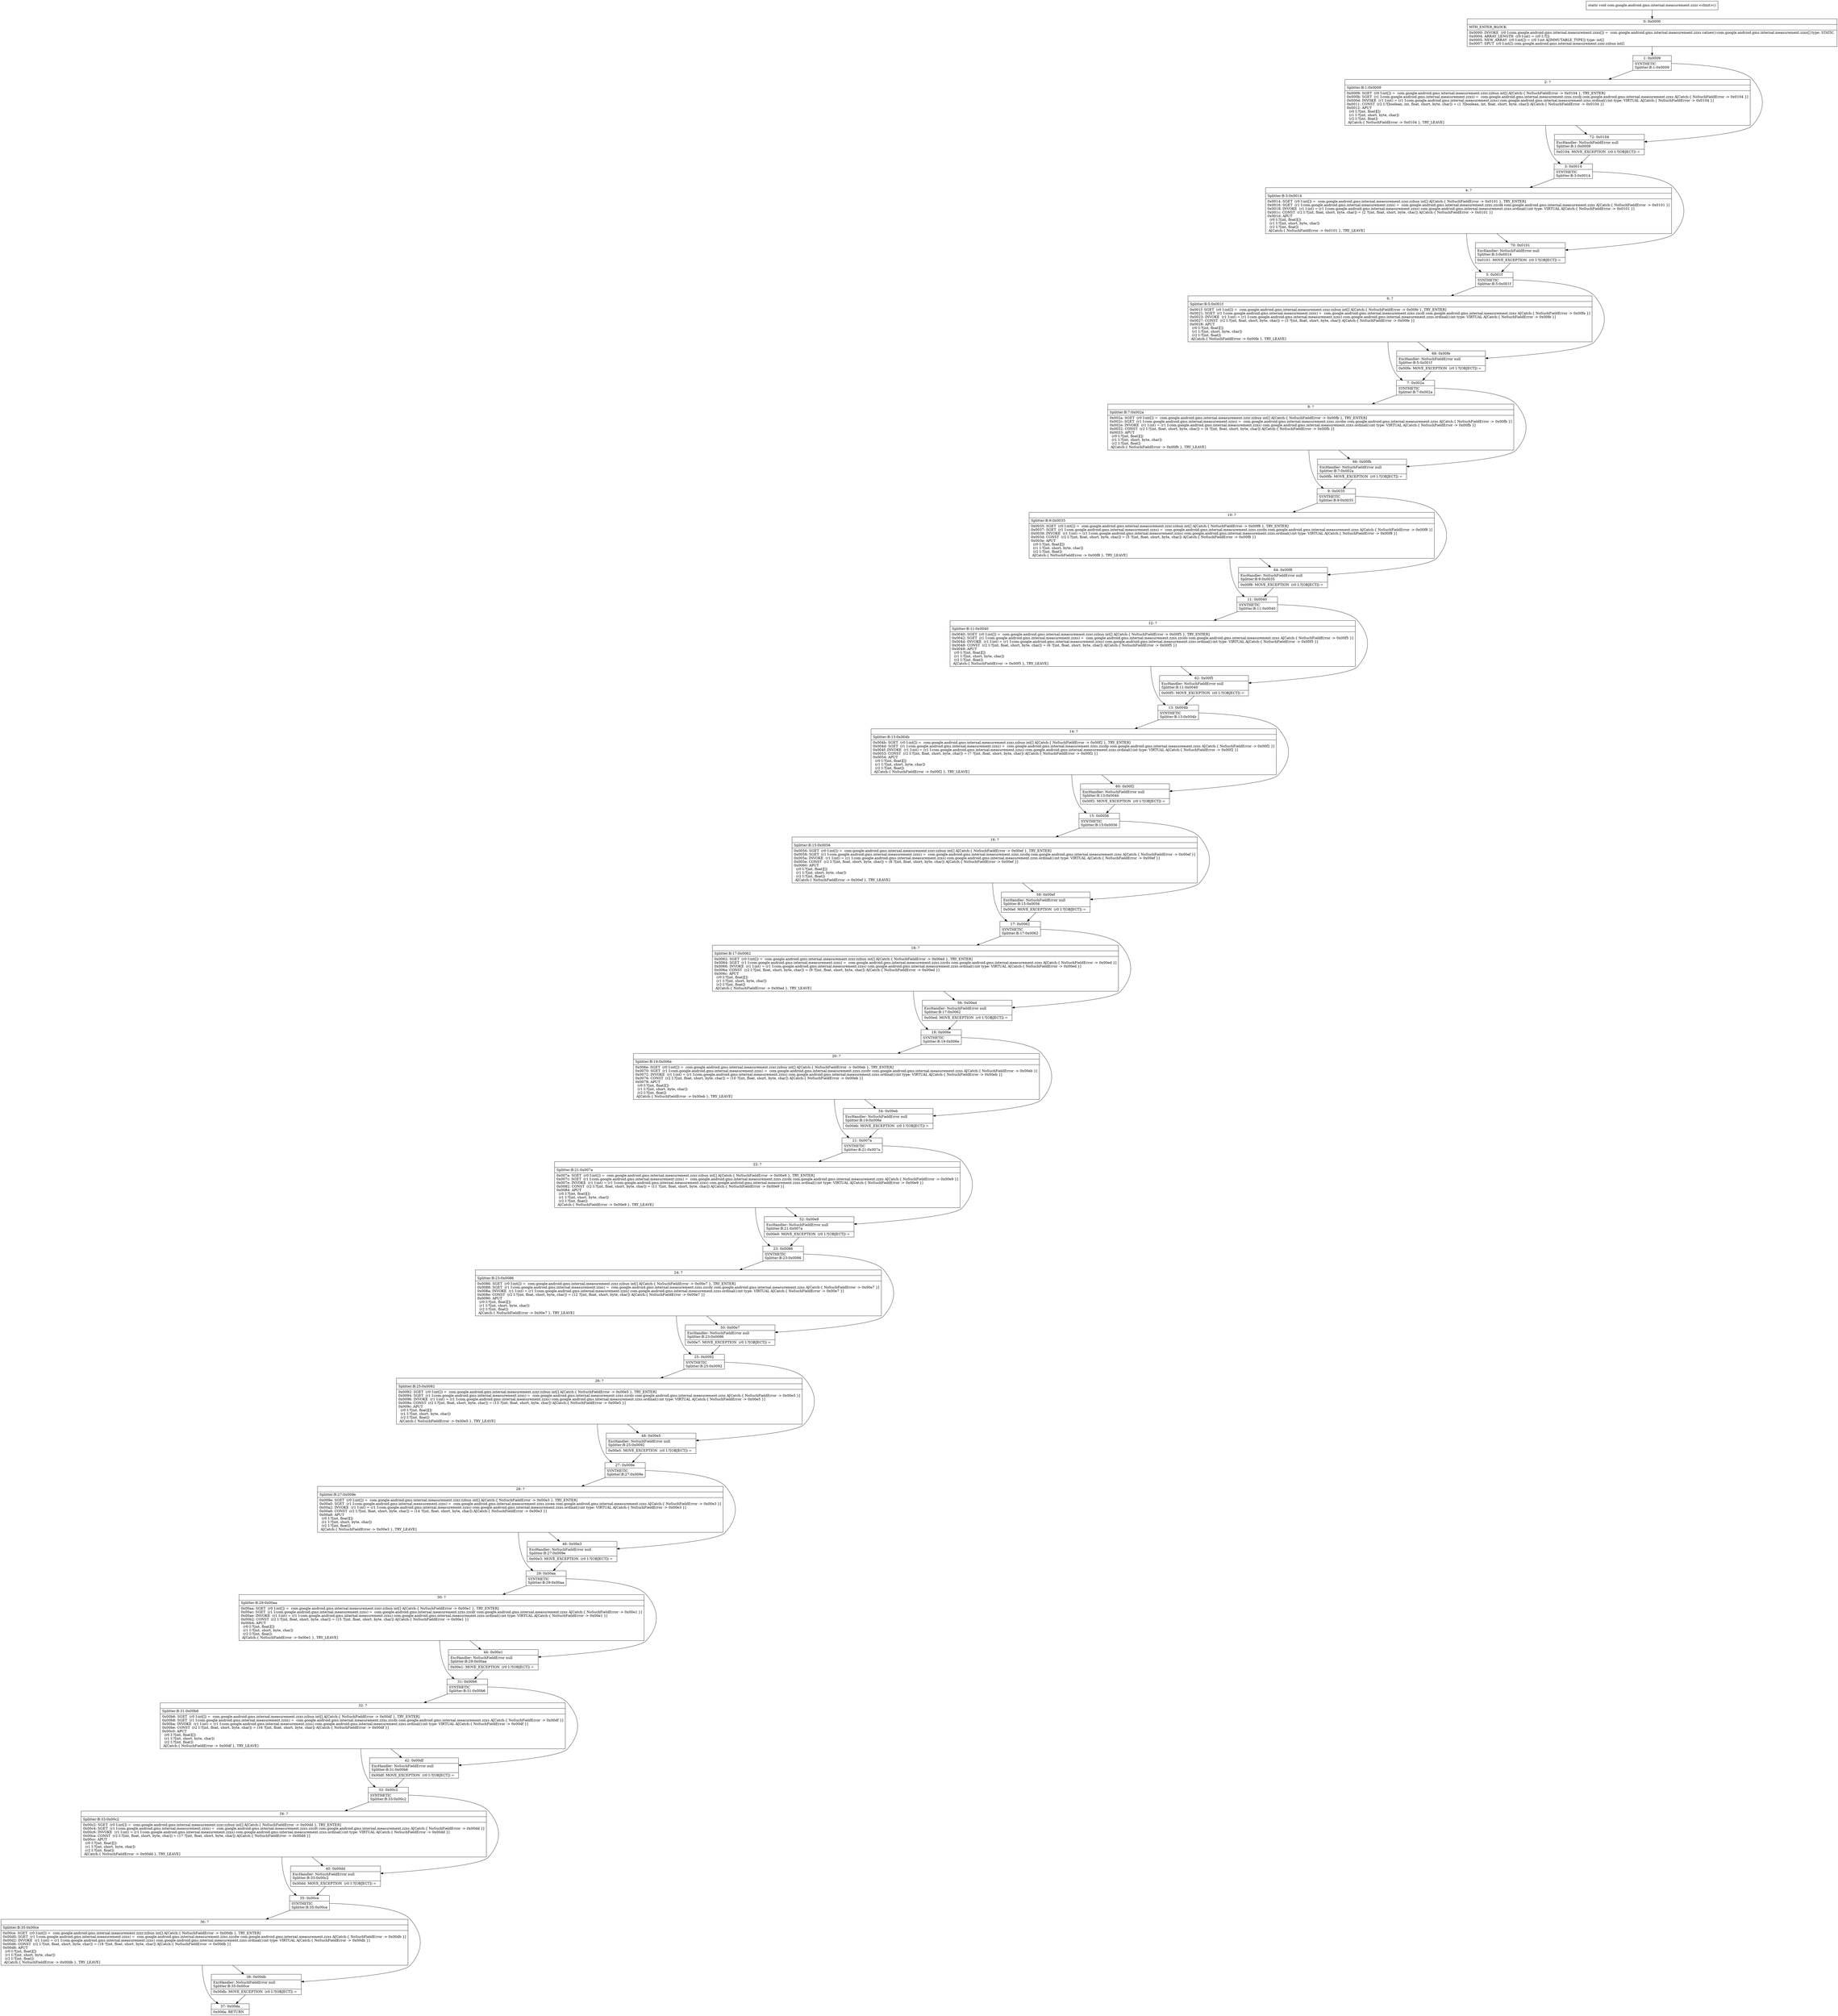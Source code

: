 digraph "CFG forcom.google.android.gms.internal.measurement.zzxr.\<clinit\>()V" {
Node_0 [shape=record,label="{0\:\ 0x0000|MTH_ENTER_BLOCK\l|0x0000: INVOKE  (r0 I:com.google.android.gms.internal.measurement.zzxs[]) =  com.google.android.gms.internal.measurement.zzxs.values():com.google.android.gms.internal.measurement.zzxs[] type: STATIC \l0x0004: ARRAY_LENGTH  (r0 I:int) = (r0 I:?[]) \l0x0005: NEW_ARRAY  (r0 I:int[]) = (r0 I:int A[IMMUTABLE_TYPE]) type: int[] \l0x0007: SPUT  (r0 I:int[]) com.google.android.gms.internal.measurement.zzxr.zzbun int[] \l}"];
Node_1 [shape=record,label="{1\:\ 0x0009|SYNTHETIC\lSplitter:B:1:0x0009\l}"];
Node_2 [shape=record,label="{2\:\ ?|Splitter:B:1:0x0009\l|0x0009: SGET  (r0 I:int[]) =  com.google.android.gms.internal.measurement.zzxr.zzbun int[] A[Catch:\{ NoSuchFieldError \-\> 0x0104 \}, TRY_ENTER]\l0x000b: SGET  (r1 I:com.google.android.gms.internal.measurement.zzxs) =  com.google.android.gms.internal.measurement.zzxs.zzcdj com.google.android.gms.internal.measurement.zzxs A[Catch:\{ NoSuchFieldError \-\> 0x0104 \}]\l0x000d: INVOKE  (r1 I:int) = (r1 I:com.google.android.gms.internal.measurement.zzxs) com.google.android.gms.internal.measurement.zzxs.ordinal():int type: VIRTUAL A[Catch:\{ NoSuchFieldError \-\> 0x0104 \}]\l0x0011: CONST  (r2 I:?[boolean, int, float, short, byte, char]) = (1 ?[boolean, int, float, short, byte, char]) A[Catch:\{ NoSuchFieldError \-\> 0x0104 \}]\l0x0012: APUT  \l  (r0 I:?[int, float][])\l  (r1 I:?[int, short, byte, char])\l  (r2 I:?[int, float])\l A[Catch:\{ NoSuchFieldError \-\> 0x0104 \}, TRY_LEAVE]\l}"];
Node_3 [shape=record,label="{3\:\ 0x0014|SYNTHETIC\lSplitter:B:3:0x0014\l}"];
Node_4 [shape=record,label="{4\:\ ?|Splitter:B:3:0x0014\l|0x0014: SGET  (r0 I:int[]) =  com.google.android.gms.internal.measurement.zzxr.zzbun int[] A[Catch:\{ NoSuchFieldError \-\> 0x0101 \}, TRY_ENTER]\l0x0016: SGET  (r1 I:com.google.android.gms.internal.measurement.zzxs) =  com.google.android.gms.internal.measurement.zzxs.zzcdk com.google.android.gms.internal.measurement.zzxs A[Catch:\{ NoSuchFieldError \-\> 0x0101 \}]\l0x0018: INVOKE  (r1 I:int) = (r1 I:com.google.android.gms.internal.measurement.zzxs) com.google.android.gms.internal.measurement.zzxs.ordinal():int type: VIRTUAL A[Catch:\{ NoSuchFieldError \-\> 0x0101 \}]\l0x001c: CONST  (r2 I:?[int, float, short, byte, char]) = (2 ?[int, float, short, byte, char]) A[Catch:\{ NoSuchFieldError \-\> 0x0101 \}]\l0x001d: APUT  \l  (r0 I:?[int, float][])\l  (r1 I:?[int, short, byte, char])\l  (r2 I:?[int, float])\l A[Catch:\{ NoSuchFieldError \-\> 0x0101 \}, TRY_LEAVE]\l}"];
Node_5 [shape=record,label="{5\:\ 0x001f|SYNTHETIC\lSplitter:B:5:0x001f\l}"];
Node_6 [shape=record,label="{6\:\ ?|Splitter:B:5:0x001f\l|0x001f: SGET  (r0 I:int[]) =  com.google.android.gms.internal.measurement.zzxr.zzbun int[] A[Catch:\{ NoSuchFieldError \-\> 0x00fe \}, TRY_ENTER]\l0x0021: SGET  (r1 I:com.google.android.gms.internal.measurement.zzxs) =  com.google.android.gms.internal.measurement.zzxs.zzcdl com.google.android.gms.internal.measurement.zzxs A[Catch:\{ NoSuchFieldError \-\> 0x00fe \}]\l0x0023: INVOKE  (r1 I:int) = (r1 I:com.google.android.gms.internal.measurement.zzxs) com.google.android.gms.internal.measurement.zzxs.ordinal():int type: VIRTUAL A[Catch:\{ NoSuchFieldError \-\> 0x00fe \}]\l0x0027: CONST  (r2 I:?[int, float, short, byte, char]) = (3 ?[int, float, short, byte, char]) A[Catch:\{ NoSuchFieldError \-\> 0x00fe \}]\l0x0028: APUT  \l  (r0 I:?[int, float][])\l  (r1 I:?[int, short, byte, char])\l  (r2 I:?[int, float])\l A[Catch:\{ NoSuchFieldError \-\> 0x00fe \}, TRY_LEAVE]\l}"];
Node_7 [shape=record,label="{7\:\ 0x002a|SYNTHETIC\lSplitter:B:7:0x002a\l}"];
Node_8 [shape=record,label="{8\:\ ?|Splitter:B:7:0x002a\l|0x002a: SGET  (r0 I:int[]) =  com.google.android.gms.internal.measurement.zzxr.zzbun int[] A[Catch:\{ NoSuchFieldError \-\> 0x00fb \}, TRY_ENTER]\l0x002c: SGET  (r1 I:com.google.android.gms.internal.measurement.zzxs) =  com.google.android.gms.internal.measurement.zzxs.zzcdm com.google.android.gms.internal.measurement.zzxs A[Catch:\{ NoSuchFieldError \-\> 0x00fb \}]\l0x002e: INVOKE  (r1 I:int) = (r1 I:com.google.android.gms.internal.measurement.zzxs) com.google.android.gms.internal.measurement.zzxs.ordinal():int type: VIRTUAL A[Catch:\{ NoSuchFieldError \-\> 0x00fb \}]\l0x0032: CONST  (r2 I:?[int, float, short, byte, char]) = (4 ?[int, float, short, byte, char]) A[Catch:\{ NoSuchFieldError \-\> 0x00fb \}]\l0x0033: APUT  \l  (r0 I:?[int, float][])\l  (r1 I:?[int, short, byte, char])\l  (r2 I:?[int, float])\l A[Catch:\{ NoSuchFieldError \-\> 0x00fb \}, TRY_LEAVE]\l}"];
Node_9 [shape=record,label="{9\:\ 0x0035|SYNTHETIC\lSplitter:B:9:0x0035\l}"];
Node_10 [shape=record,label="{10\:\ ?|Splitter:B:9:0x0035\l|0x0035: SGET  (r0 I:int[]) =  com.google.android.gms.internal.measurement.zzxr.zzbun int[] A[Catch:\{ NoSuchFieldError \-\> 0x00f8 \}, TRY_ENTER]\l0x0037: SGET  (r1 I:com.google.android.gms.internal.measurement.zzxs) =  com.google.android.gms.internal.measurement.zzxs.zzcdn com.google.android.gms.internal.measurement.zzxs A[Catch:\{ NoSuchFieldError \-\> 0x00f8 \}]\l0x0039: INVOKE  (r1 I:int) = (r1 I:com.google.android.gms.internal.measurement.zzxs) com.google.android.gms.internal.measurement.zzxs.ordinal():int type: VIRTUAL A[Catch:\{ NoSuchFieldError \-\> 0x00f8 \}]\l0x003d: CONST  (r2 I:?[int, float, short, byte, char]) = (5 ?[int, float, short, byte, char]) A[Catch:\{ NoSuchFieldError \-\> 0x00f8 \}]\l0x003e: APUT  \l  (r0 I:?[int, float][])\l  (r1 I:?[int, short, byte, char])\l  (r2 I:?[int, float])\l A[Catch:\{ NoSuchFieldError \-\> 0x00f8 \}, TRY_LEAVE]\l}"];
Node_11 [shape=record,label="{11\:\ 0x0040|SYNTHETIC\lSplitter:B:11:0x0040\l}"];
Node_12 [shape=record,label="{12\:\ ?|Splitter:B:11:0x0040\l|0x0040: SGET  (r0 I:int[]) =  com.google.android.gms.internal.measurement.zzxr.zzbun int[] A[Catch:\{ NoSuchFieldError \-\> 0x00f5 \}, TRY_ENTER]\l0x0042: SGET  (r1 I:com.google.android.gms.internal.measurement.zzxs) =  com.google.android.gms.internal.measurement.zzxs.zzcdo com.google.android.gms.internal.measurement.zzxs A[Catch:\{ NoSuchFieldError \-\> 0x00f5 \}]\l0x0044: INVOKE  (r1 I:int) = (r1 I:com.google.android.gms.internal.measurement.zzxs) com.google.android.gms.internal.measurement.zzxs.ordinal():int type: VIRTUAL A[Catch:\{ NoSuchFieldError \-\> 0x00f5 \}]\l0x0048: CONST  (r2 I:?[int, float, short, byte, char]) = (6 ?[int, float, short, byte, char]) A[Catch:\{ NoSuchFieldError \-\> 0x00f5 \}]\l0x0049: APUT  \l  (r0 I:?[int, float][])\l  (r1 I:?[int, short, byte, char])\l  (r2 I:?[int, float])\l A[Catch:\{ NoSuchFieldError \-\> 0x00f5 \}, TRY_LEAVE]\l}"];
Node_13 [shape=record,label="{13\:\ 0x004b|SYNTHETIC\lSplitter:B:13:0x004b\l}"];
Node_14 [shape=record,label="{14\:\ ?|Splitter:B:13:0x004b\l|0x004b: SGET  (r0 I:int[]) =  com.google.android.gms.internal.measurement.zzxr.zzbun int[] A[Catch:\{ NoSuchFieldError \-\> 0x00f2 \}, TRY_ENTER]\l0x004d: SGET  (r1 I:com.google.android.gms.internal.measurement.zzxs) =  com.google.android.gms.internal.measurement.zzxs.zzcdp com.google.android.gms.internal.measurement.zzxs A[Catch:\{ NoSuchFieldError \-\> 0x00f2 \}]\l0x004f: INVOKE  (r1 I:int) = (r1 I:com.google.android.gms.internal.measurement.zzxs) com.google.android.gms.internal.measurement.zzxs.ordinal():int type: VIRTUAL A[Catch:\{ NoSuchFieldError \-\> 0x00f2 \}]\l0x0053: CONST  (r2 I:?[int, float, short, byte, char]) = (7 ?[int, float, short, byte, char]) A[Catch:\{ NoSuchFieldError \-\> 0x00f2 \}]\l0x0054: APUT  \l  (r0 I:?[int, float][])\l  (r1 I:?[int, short, byte, char])\l  (r2 I:?[int, float])\l A[Catch:\{ NoSuchFieldError \-\> 0x00f2 \}, TRY_LEAVE]\l}"];
Node_15 [shape=record,label="{15\:\ 0x0056|SYNTHETIC\lSplitter:B:15:0x0056\l}"];
Node_16 [shape=record,label="{16\:\ ?|Splitter:B:15:0x0056\l|0x0056: SGET  (r0 I:int[]) =  com.google.android.gms.internal.measurement.zzxr.zzbun int[] A[Catch:\{ NoSuchFieldError \-\> 0x00ef \}, TRY_ENTER]\l0x0058: SGET  (r1 I:com.google.android.gms.internal.measurement.zzxs) =  com.google.android.gms.internal.measurement.zzxs.zzcdq com.google.android.gms.internal.measurement.zzxs A[Catch:\{ NoSuchFieldError \-\> 0x00ef \}]\l0x005a: INVOKE  (r1 I:int) = (r1 I:com.google.android.gms.internal.measurement.zzxs) com.google.android.gms.internal.measurement.zzxs.ordinal():int type: VIRTUAL A[Catch:\{ NoSuchFieldError \-\> 0x00ef \}]\l0x005e: CONST  (r2 I:?[int, float, short, byte, char]) = (8 ?[int, float, short, byte, char]) A[Catch:\{ NoSuchFieldError \-\> 0x00ef \}]\l0x0060: APUT  \l  (r0 I:?[int, float][])\l  (r1 I:?[int, short, byte, char])\l  (r2 I:?[int, float])\l A[Catch:\{ NoSuchFieldError \-\> 0x00ef \}, TRY_LEAVE]\l}"];
Node_17 [shape=record,label="{17\:\ 0x0062|SYNTHETIC\lSplitter:B:17:0x0062\l}"];
Node_18 [shape=record,label="{18\:\ ?|Splitter:B:17:0x0062\l|0x0062: SGET  (r0 I:int[]) =  com.google.android.gms.internal.measurement.zzxr.zzbun int[] A[Catch:\{ NoSuchFieldError \-\> 0x00ed \}, TRY_ENTER]\l0x0064: SGET  (r1 I:com.google.android.gms.internal.measurement.zzxs) =  com.google.android.gms.internal.measurement.zzxs.zzcdu com.google.android.gms.internal.measurement.zzxs A[Catch:\{ NoSuchFieldError \-\> 0x00ed \}]\l0x0066: INVOKE  (r1 I:int) = (r1 I:com.google.android.gms.internal.measurement.zzxs) com.google.android.gms.internal.measurement.zzxs.ordinal():int type: VIRTUAL A[Catch:\{ NoSuchFieldError \-\> 0x00ed \}]\l0x006a: CONST  (r2 I:?[int, float, short, byte, char]) = (9 ?[int, float, short, byte, char]) A[Catch:\{ NoSuchFieldError \-\> 0x00ed \}]\l0x006c: APUT  \l  (r0 I:?[int, float][])\l  (r1 I:?[int, short, byte, char])\l  (r2 I:?[int, float])\l A[Catch:\{ NoSuchFieldError \-\> 0x00ed \}, TRY_LEAVE]\l}"];
Node_19 [shape=record,label="{19\:\ 0x006e|SYNTHETIC\lSplitter:B:19:0x006e\l}"];
Node_20 [shape=record,label="{20\:\ ?|Splitter:B:19:0x006e\l|0x006e: SGET  (r0 I:int[]) =  com.google.android.gms.internal.measurement.zzxr.zzbun int[] A[Catch:\{ NoSuchFieldError \-\> 0x00eb \}, TRY_ENTER]\l0x0070: SGET  (r1 I:com.google.android.gms.internal.measurement.zzxs) =  com.google.android.gms.internal.measurement.zzxs.zzcdv com.google.android.gms.internal.measurement.zzxs A[Catch:\{ NoSuchFieldError \-\> 0x00eb \}]\l0x0072: INVOKE  (r1 I:int) = (r1 I:com.google.android.gms.internal.measurement.zzxs) com.google.android.gms.internal.measurement.zzxs.ordinal():int type: VIRTUAL A[Catch:\{ NoSuchFieldError \-\> 0x00eb \}]\l0x0076: CONST  (r2 I:?[int, float, short, byte, char]) = (10 ?[int, float, short, byte, char]) A[Catch:\{ NoSuchFieldError \-\> 0x00eb \}]\l0x0078: APUT  \l  (r0 I:?[int, float][])\l  (r1 I:?[int, short, byte, char])\l  (r2 I:?[int, float])\l A[Catch:\{ NoSuchFieldError \-\> 0x00eb \}, TRY_LEAVE]\l}"];
Node_21 [shape=record,label="{21\:\ 0x007a|SYNTHETIC\lSplitter:B:21:0x007a\l}"];
Node_22 [shape=record,label="{22\:\ ?|Splitter:B:21:0x007a\l|0x007a: SGET  (r0 I:int[]) =  com.google.android.gms.internal.measurement.zzxr.zzbun int[] A[Catch:\{ NoSuchFieldError \-\> 0x00e9 \}, TRY_ENTER]\l0x007c: SGET  (r1 I:com.google.android.gms.internal.measurement.zzxs) =  com.google.android.gms.internal.measurement.zzxs.zzcdx com.google.android.gms.internal.measurement.zzxs A[Catch:\{ NoSuchFieldError \-\> 0x00e9 \}]\l0x007e: INVOKE  (r1 I:int) = (r1 I:com.google.android.gms.internal.measurement.zzxs) com.google.android.gms.internal.measurement.zzxs.ordinal():int type: VIRTUAL A[Catch:\{ NoSuchFieldError \-\> 0x00e9 \}]\l0x0082: CONST  (r2 I:?[int, float, short, byte, char]) = (11 ?[int, float, short, byte, char]) A[Catch:\{ NoSuchFieldError \-\> 0x00e9 \}]\l0x0084: APUT  \l  (r0 I:?[int, float][])\l  (r1 I:?[int, short, byte, char])\l  (r2 I:?[int, float])\l A[Catch:\{ NoSuchFieldError \-\> 0x00e9 \}, TRY_LEAVE]\l}"];
Node_23 [shape=record,label="{23\:\ 0x0086|SYNTHETIC\lSplitter:B:23:0x0086\l}"];
Node_24 [shape=record,label="{24\:\ ?|Splitter:B:23:0x0086\l|0x0086: SGET  (r0 I:int[]) =  com.google.android.gms.internal.measurement.zzxr.zzbun int[] A[Catch:\{ NoSuchFieldError \-\> 0x00e7 \}, TRY_ENTER]\l0x0088: SGET  (r1 I:com.google.android.gms.internal.measurement.zzxs) =  com.google.android.gms.internal.measurement.zzxs.zzcdy com.google.android.gms.internal.measurement.zzxs A[Catch:\{ NoSuchFieldError \-\> 0x00e7 \}]\l0x008a: INVOKE  (r1 I:int) = (r1 I:com.google.android.gms.internal.measurement.zzxs) com.google.android.gms.internal.measurement.zzxs.ordinal():int type: VIRTUAL A[Catch:\{ NoSuchFieldError \-\> 0x00e7 \}]\l0x008e: CONST  (r2 I:?[int, float, short, byte, char]) = (12 ?[int, float, short, byte, char]) A[Catch:\{ NoSuchFieldError \-\> 0x00e7 \}]\l0x0090: APUT  \l  (r0 I:?[int, float][])\l  (r1 I:?[int, short, byte, char])\l  (r2 I:?[int, float])\l A[Catch:\{ NoSuchFieldError \-\> 0x00e7 \}, TRY_LEAVE]\l}"];
Node_25 [shape=record,label="{25\:\ 0x0092|SYNTHETIC\lSplitter:B:25:0x0092\l}"];
Node_26 [shape=record,label="{26\:\ ?|Splitter:B:25:0x0092\l|0x0092: SGET  (r0 I:int[]) =  com.google.android.gms.internal.measurement.zzxr.zzbun int[] A[Catch:\{ NoSuchFieldError \-\> 0x00e5 \}, TRY_ENTER]\l0x0094: SGET  (r1 I:com.google.android.gms.internal.measurement.zzxs) =  com.google.android.gms.internal.measurement.zzxs.zzcdz com.google.android.gms.internal.measurement.zzxs A[Catch:\{ NoSuchFieldError \-\> 0x00e5 \}]\l0x0096: INVOKE  (r1 I:int) = (r1 I:com.google.android.gms.internal.measurement.zzxs) com.google.android.gms.internal.measurement.zzxs.ordinal():int type: VIRTUAL A[Catch:\{ NoSuchFieldError \-\> 0x00e5 \}]\l0x009a: CONST  (r2 I:?[int, float, short, byte, char]) = (13 ?[int, float, short, byte, char]) A[Catch:\{ NoSuchFieldError \-\> 0x00e5 \}]\l0x009c: APUT  \l  (r0 I:?[int, float][])\l  (r1 I:?[int, short, byte, char])\l  (r2 I:?[int, float])\l A[Catch:\{ NoSuchFieldError \-\> 0x00e5 \}, TRY_LEAVE]\l}"];
Node_27 [shape=record,label="{27\:\ 0x009e|SYNTHETIC\lSplitter:B:27:0x009e\l}"];
Node_28 [shape=record,label="{28\:\ ?|Splitter:B:27:0x009e\l|0x009e: SGET  (r0 I:int[]) =  com.google.android.gms.internal.measurement.zzxr.zzbun int[] A[Catch:\{ NoSuchFieldError \-\> 0x00e3 \}, TRY_ENTER]\l0x00a0: SGET  (r1 I:com.google.android.gms.internal.measurement.zzxs) =  com.google.android.gms.internal.measurement.zzxs.zzcea com.google.android.gms.internal.measurement.zzxs A[Catch:\{ NoSuchFieldError \-\> 0x00e3 \}]\l0x00a2: INVOKE  (r1 I:int) = (r1 I:com.google.android.gms.internal.measurement.zzxs) com.google.android.gms.internal.measurement.zzxs.ordinal():int type: VIRTUAL A[Catch:\{ NoSuchFieldError \-\> 0x00e3 \}]\l0x00a6: CONST  (r2 I:?[int, float, short, byte, char]) = (14 ?[int, float, short, byte, char]) A[Catch:\{ NoSuchFieldError \-\> 0x00e3 \}]\l0x00a8: APUT  \l  (r0 I:?[int, float][])\l  (r1 I:?[int, short, byte, char])\l  (r2 I:?[int, float])\l A[Catch:\{ NoSuchFieldError \-\> 0x00e3 \}, TRY_LEAVE]\l}"];
Node_29 [shape=record,label="{29\:\ 0x00aa|SYNTHETIC\lSplitter:B:29:0x00aa\l}"];
Node_30 [shape=record,label="{30\:\ ?|Splitter:B:29:0x00aa\l|0x00aa: SGET  (r0 I:int[]) =  com.google.android.gms.internal.measurement.zzxr.zzbun int[] A[Catch:\{ NoSuchFieldError \-\> 0x00e1 \}, TRY_ENTER]\l0x00ac: SGET  (r1 I:com.google.android.gms.internal.measurement.zzxs) =  com.google.android.gms.internal.measurement.zzxs.zzcdr com.google.android.gms.internal.measurement.zzxs A[Catch:\{ NoSuchFieldError \-\> 0x00e1 \}]\l0x00ae: INVOKE  (r1 I:int) = (r1 I:com.google.android.gms.internal.measurement.zzxs) com.google.android.gms.internal.measurement.zzxs.ordinal():int type: VIRTUAL A[Catch:\{ NoSuchFieldError \-\> 0x00e1 \}]\l0x00b2: CONST  (r2 I:?[int, float, short, byte, char]) = (15 ?[int, float, short, byte, char]) A[Catch:\{ NoSuchFieldError \-\> 0x00e1 \}]\l0x00b4: APUT  \l  (r0 I:?[int, float][])\l  (r1 I:?[int, short, byte, char])\l  (r2 I:?[int, float])\l A[Catch:\{ NoSuchFieldError \-\> 0x00e1 \}, TRY_LEAVE]\l}"];
Node_31 [shape=record,label="{31\:\ 0x00b6|SYNTHETIC\lSplitter:B:31:0x00b6\l}"];
Node_32 [shape=record,label="{32\:\ ?|Splitter:B:31:0x00b6\l|0x00b6: SGET  (r0 I:int[]) =  com.google.android.gms.internal.measurement.zzxr.zzbun int[] A[Catch:\{ NoSuchFieldError \-\> 0x00df \}, TRY_ENTER]\l0x00b8: SGET  (r1 I:com.google.android.gms.internal.measurement.zzxs) =  com.google.android.gms.internal.measurement.zzxs.zzcds com.google.android.gms.internal.measurement.zzxs A[Catch:\{ NoSuchFieldError \-\> 0x00df \}]\l0x00ba: INVOKE  (r1 I:int) = (r1 I:com.google.android.gms.internal.measurement.zzxs) com.google.android.gms.internal.measurement.zzxs.ordinal():int type: VIRTUAL A[Catch:\{ NoSuchFieldError \-\> 0x00df \}]\l0x00be: CONST  (r2 I:?[int, float, short, byte, char]) = (16 ?[int, float, short, byte, char]) A[Catch:\{ NoSuchFieldError \-\> 0x00df \}]\l0x00c0: APUT  \l  (r0 I:?[int, float][])\l  (r1 I:?[int, short, byte, char])\l  (r2 I:?[int, float])\l A[Catch:\{ NoSuchFieldError \-\> 0x00df \}, TRY_LEAVE]\l}"];
Node_33 [shape=record,label="{33\:\ 0x00c2|SYNTHETIC\lSplitter:B:33:0x00c2\l}"];
Node_34 [shape=record,label="{34\:\ ?|Splitter:B:33:0x00c2\l|0x00c2: SGET  (r0 I:int[]) =  com.google.android.gms.internal.measurement.zzxr.zzbun int[] A[Catch:\{ NoSuchFieldError \-\> 0x00dd \}, TRY_ENTER]\l0x00c4: SGET  (r1 I:com.google.android.gms.internal.measurement.zzxs) =  com.google.android.gms.internal.measurement.zzxs.zzcdt com.google.android.gms.internal.measurement.zzxs A[Catch:\{ NoSuchFieldError \-\> 0x00dd \}]\l0x00c6: INVOKE  (r1 I:int) = (r1 I:com.google.android.gms.internal.measurement.zzxs) com.google.android.gms.internal.measurement.zzxs.ordinal():int type: VIRTUAL A[Catch:\{ NoSuchFieldError \-\> 0x00dd \}]\l0x00ca: CONST  (r2 I:?[int, float, short, byte, char]) = (17 ?[int, float, short, byte, char]) A[Catch:\{ NoSuchFieldError \-\> 0x00dd \}]\l0x00cc: APUT  \l  (r0 I:?[int, float][])\l  (r1 I:?[int, short, byte, char])\l  (r2 I:?[int, float])\l A[Catch:\{ NoSuchFieldError \-\> 0x00dd \}, TRY_LEAVE]\l}"];
Node_35 [shape=record,label="{35\:\ 0x00ce|SYNTHETIC\lSplitter:B:35:0x00ce\l}"];
Node_36 [shape=record,label="{36\:\ ?|Splitter:B:35:0x00ce\l|0x00ce: SGET  (r0 I:int[]) =  com.google.android.gms.internal.measurement.zzxr.zzbun int[] A[Catch:\{ NoSuchFieldError \-\> 0x00db \}, TRY_ENTER]\l0x00d0: SGET  (r1 I:com.google.android.gms.internal.measurement.zzxs) =  com.google.android.gms.internal.measurement.zzxs.zzcdw com.google.android.gms.internal.measurement.zzxs A[Catch:\{ NoSuchFieldError \-\> 0x00db \}]\l0x00d2: INVOKE  (r1 I:int) = (r1 I:com.google.android.gms.internal.measurement.zzxs) com.google.android.gms.internal.measurement.zzxs.ordinal():int type: VIRTUAL A[Catch:\{ NoSuchFieldError \-\> 0x00db \}]\l0x00d6: CONST  (r2 I:?[int, float, short, byte, char]) = (18 ?[int, float, short, byte, char]) A[Catch:\{ NoSuchFieldError \-\> 0x00db \}]\l0x00d8: APUT  \l  (r0 I:?[int, float][])\l  (r1 I:?[int, short, byte, char])\l  (r2 I:?[int, float])\l A[Catch:\{ NoSuchFieldError \-\> 0x00db \}, TRY_LEAVE]\l}"];
Node_37 [shape=record,label="{37\:\ 0x00da|0x00da: RETURN   \l}"];
Node_38 [shape=record,label="{38\:\ 0x00db|ExcHandler: NoSuchFieldError null\lSplitter:B:35:0x00ce\l|0x00db: MOVE_EXCEPTION  (r0 I:?[OBJECT]) =  \l}"];
Node_40 [shape=record,label="{40\:\ 0x00dd|ExcHandler: NoSuchFieldError null\lSplitter:B:33:0x00c2\l|0x00dd: MOVE_EXCEPTION  (r0 I:?[OBJECT]) =  \l}"];
Node_42 [shape=record,label="{42\:\ 0x00df|ExcHandler: NoSuchFieldError null\lSplitter:B:31:0x00b6\l|0x00df: MOVE_EXCEPTION  (r0 I:?[OBJECT]) =  \l}"];
Node_44 [shape=record,label="{44\:\ 0x00e1|ExcHandler: NoSuchFieldError null\lSplitter:B:29:0x00aa\l|0x00e1: MOVE_EXCEPTION  (r0 I:?[OBJECT]) =  \l}"];
Node_46 [shape=record,label="{46\:\ 0x00e3|ExcHandler: NoSuchFieldError null\lSplitter:B:27:0x009e\l|0x00e3: MOVE_EXCEPTION  (r0 I:?[OBJECT]) =  \l}"];
Node_48 [shape=record,label="{48\:\ 0x00e5|ExcHandler: NoSuchFieldError null\lSplitter:B:25:0x0092\l|0x00e5: MOVE_EXCEPTION  (r0 I:?[OBJECT]) =  \l}"];
Node_50 [shape=record,label="{50\:\ 0x00e7|ExcHandler: NoSuchFieldError null\lSplitter:B:23:0x0086\l|0x00e7: MOVE_EXCEPTION  (r0 I:?[OBJECT]) =  \l}"];
Node_52 [shape=record,label="{52\:\ 0x00e9|ExcHandler: NoSuchFieldError null\lSplitter:B:21:0x007a\l|0x00e9: MOVE_EXCEPTION  (r0 I:?[OBJECT]) =  \l}"];
Node_54 [shape=record,label="{54\:\ 0x00eb|ExcHandler: NoSuchFieldError null\lSplitter:B:19:0x006e\l|0x00eb: MOVE_EXCEPTION  (r0 I:?[OBJECT]) =  \l}"];
Node_56 [shape=record,label="{56\:\ 0x00ed|ExcHandler: NoSuchFieldError null\lSplitter:B:17:0x0062\l|0x00ed: MOVE_EXCEPTION  (r0 I:?[OBJECT]) =  \l}"];
Node_58 [shape=record,label="{58\:\ 0x00ef|ExcHandler: NoSuchFieldError null\lSplitter:B:15:0x0056\l|0x00ef: MOVE_EXCEPTION  (r0 I:?[OBJECT]) =  \l}"];
Node_60 [shape=record,label="{60\:\ 0x00f2|ExcHandler: NoSuchFieldError null\lSplitter:B:13:0x004b\l|0x00f2: MOVE_EXCEPTION  (r0 I:?[OBJECT]) =  \l}"];
Node_62 [shape=record,label="{62\:\ 0x00f5|ExcHandler: NoSuchFieldError null\lSplitter:B:11:0x0040\l|0x00f5: MOVE_EXCEPTION  (r0 I:?[OBJECT]) =  \l}"];
Node_64 [shape=record,label="{64\:\ 0x00f8|ExcHandler: NoSuchFieldError null\lSplitter:B:9:0x0035\l|0x00f8: MOVE_EXCEPTION  (r0 I:?[OBJECT]) =  \l}"];
Node_66 [shape=record,label="{66\:\ 0x00fb|ExcHandler: NoSuchFieldError null\lSplitter:B:7:0x002a\l|0x00fb: MOVE_EXCEPTION  (r0 I:?[OBJECT]) =  \l}"];
Node_68 [shape=record,label="{68\:\ 0x00fe|ExcHandler: NoSuchFieldError null\lSplitter:B:5:0x001f\l|0x00fe: MOVE_EXCEPTION  (r0 I:?[OBJECT]) =  \l}"];
Node_70 [shape=record,label="{70\:\ 0x0101|ExcHandler: NoSuchFieldError null\lSplitter:B:3:0x0014\l|0x0101: MOVE_EXCEPTION  (r0 I:?[OBJECT]) =  \l}"];
Node_72 [shape=record,label="{72\:\ 0x0104|ExcHandler: NoSuchFieldError null\lSplitter:B:1:0x0009\l|0x0104: MOVE_EXCEPTION  (r0 I:?[OBJECT]) =  \l}"];
MethodNode[shape=record,label="{static void com.google.android.gms.internal.measurement.zzxr.\<clinit\>() }"];
MethodNode -> Node_0;
Node_0 -> Node_1;
Node_1 -> Node_2;
Node_1 -> Node_72;
Node_2 -> Node_3;
Node_2 -> Node_72;
Node_3 -> Node_4;
Node_3 -> Node_70;
Node_4 -> Node_5;
Node_4 -> Node_70;
Node_5 -> Node_6;
Node_5 -> Node_68;
Node_6 -> Node_7;
Node_6 -> Node_68;
Node_7 -> Node_8;
Node_7 -> Node_66;
Node_8 -> Node_9;
Node_8 -> Node_66;
Node_9 -> Node_10;
Node_9 -> Node_64;
Node_10 -> Node_11;
Node_10 -> Node_64;
Node_11 -> Node_12;
Node_11 -> Node_62;
Node_12 -> Node_13;
Node_12 -> Node_62;
Node_13 -> Node_14;
Node_13 -> Node_60;
Node_14 -> Node_15;
Node_14 -> Node_60;
Node_15 -> Node_16;
Node_15 -> Node_58;
Node_16 -> Node_17;
Node_16 -> Node_58;
Node_17 -> Node_18;
Node_17 -> Node_56;
Node_18 -> Node_19;
Node_18 -> Node_56;
Node_19 -> Node_20;
Node_19 -> Node_54;
Node_20 -> Node_21;
Node_20 -> Node_54;
Node_21 -> Node_22;
Node_21 -> Node_52;
Node_22 -> Node_23;
Node_22 -> Node_52;
Node_23 -> Node_24;
Node_23 -> Node_50;
Node_24 -> Node_25;
Node_24 -> Node_50;
Node_25 -> Node_26;
Node_25 -> Node_48;
Node_26 -> Node_27;
Node_26 -> Node_48;
Node_27 -> Node_28;
Node_27 -> Node_46;
Node_28 -> Node_29;
Node_28 -> Node_46;
Node_29 -> Node_30;
Node_29 -> Node_44;
Node_30 -> Node_31;
Node_30 -> Node_44;
Node_31 -> Node_32;
Node_31 -> Node_42;
Node_32 -> Node_33;
Node_32 -> Node_42;
Node_33 -> Node_34;
Node_33 -> Node_40;
Node_34 -> Node_35;
Node_34 -> Node_40;
Node_35 -> Node_36;
Node_35 -> Node_38;
Node_36 -> Node_37;
Node_36 -> Node_38;
Node_38 -> Node_37;
Node_40 -> Node_35;
Node_42 -> Node_33;
Node_44 -> Node_31;
Node_46 -> Node_29;
Node_48 -> Node_27;
Node_50 -> Node_25;
Node_52 -> Node_23;
Node_54 -> Node_21;
Node_56 -> Node_19;
Node_58 -> Node_17;
Node_60 -> Node_15;
Node_62 -> Node_13;
Node_64 -> Node_11;
Node_66 -> Node_9;
Node_68 -> Node_7;
Node_70 -> Node_5;
Node_72 -> Node_3;
}

